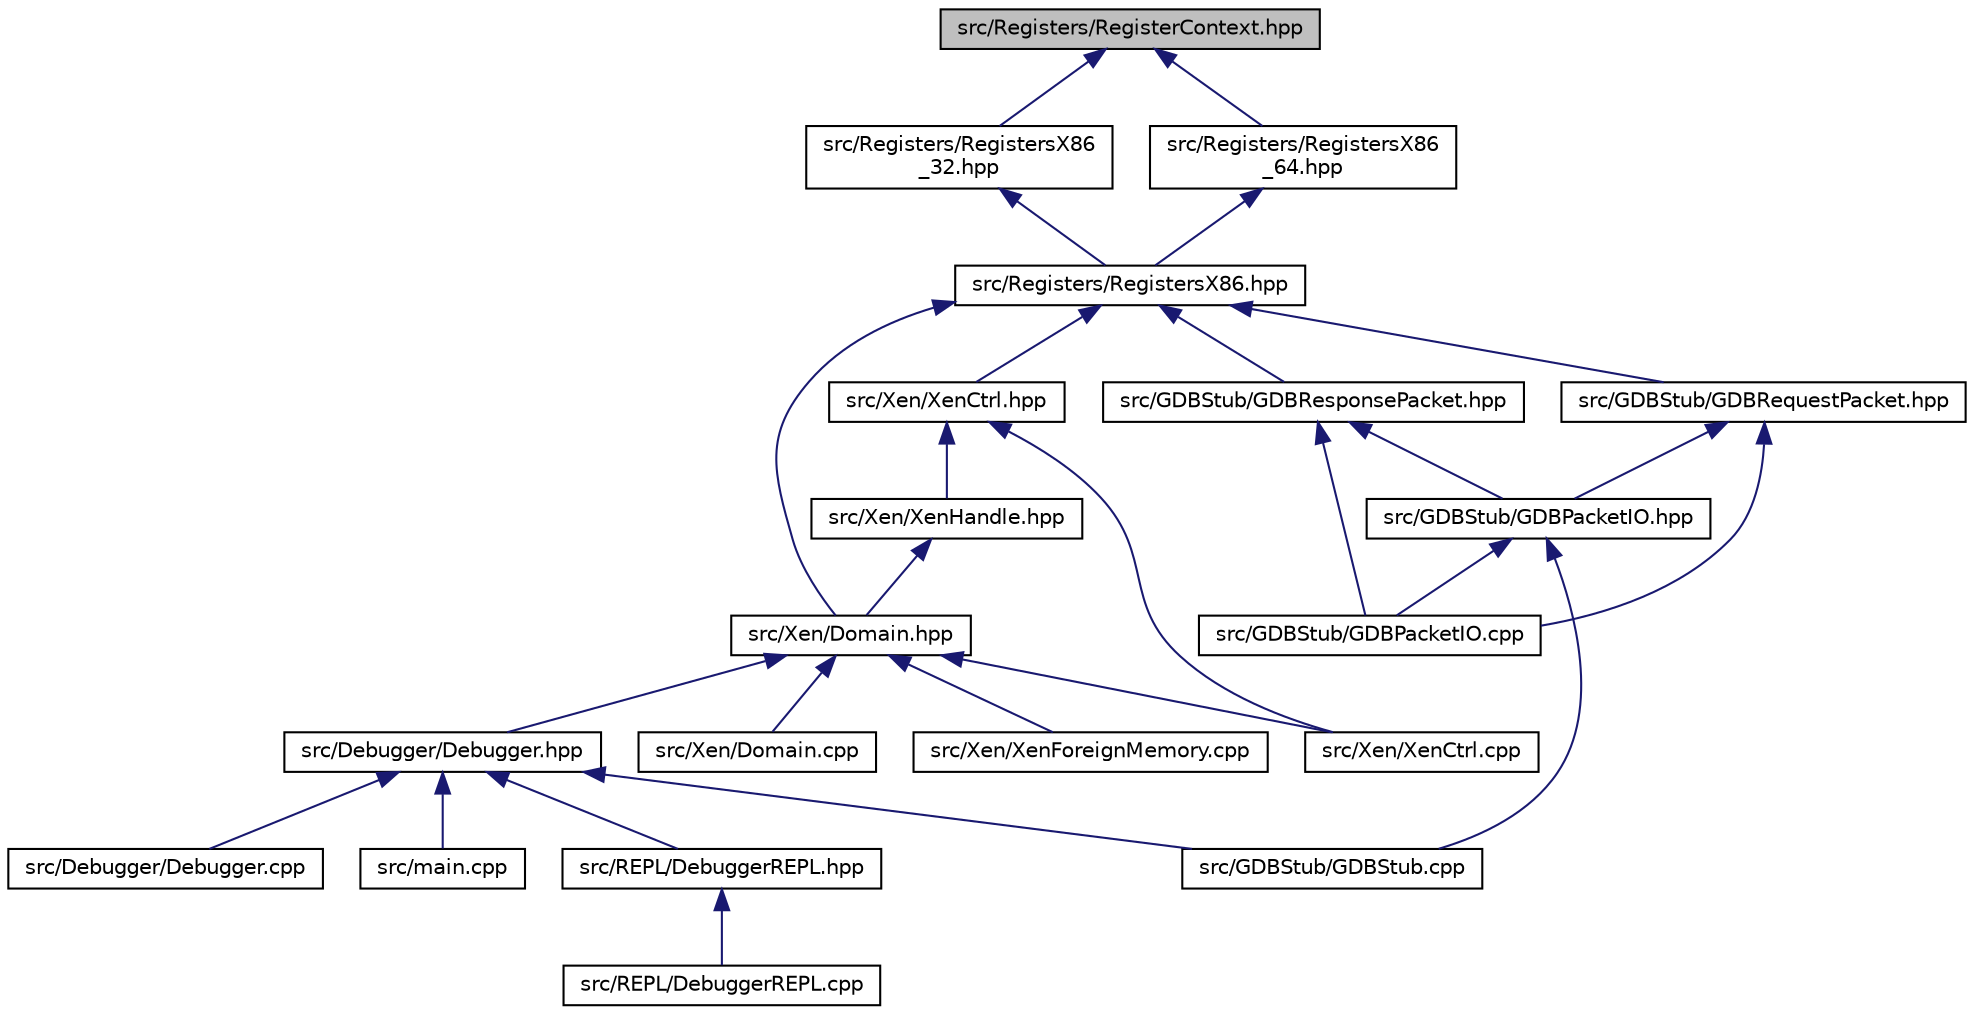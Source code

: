 digraph "src/Registers/RegisterContext.hpp"
{
  edge [fontname="Helvetica",fontsize="10",labelfontname="Helvetica",labelfontsize="10"];
  node [fontname="Helvetica",fontsize="10",shape=record];
  Node2 [label="src/Registers/RegisterContext.hpp",height=0.2,width=0.4,color="black", fillcolor="grey75", style="filled", fontcolor="black"];
  Node2 -> Node3 [dir="back",color="midnightblue",fontsize="10",style="solid",fontname="Helvetica"];
  Node3 [label="src/Registers/RegistersX86\l_32.hpp",height=0.2,width=0.4,color="black", fillcolor="white", style="filled",URL="$_registers_x86__32_8hpp.html"];
  Node3 -> Node4 [dir="back",color="midnightblue",fontsize="10",style="solid",fontname="Helvetica"];
  Node4 [label="src/Registers/RegistersX86.hpp",height=0.2,width=0.4,color="black", fillcolor="white", style="filled",URL="$_registers_x86_8hpp.html"];
  Node4 -> Node5 [dir="back",color="midnightblue",fontsize="10",style="solid",fontname="Helvetica"];
  Node5 [label="src/Xen/XenCtrl.hpp",height=0.2,width=0.4,color="black", fillcolor="white", style="filled",URL="$_xen_ctrl_8hpp.html"];
  Node5 -> Node6 [dir="back",color="midnightblue",fontsize="10",style="solid",fontname="Helvetica"];
  Node6 [label="src/Xen/XenHandle.hpp",height=0.2,width=0.4,color="black", fillcolor="white", style="filled",URL="$_xen_handle_8hpp.html"];
  Node6 -> Node7 [dir="back",color="midnightblue",fontsize="10",style="solid",fontname="Helvetica"];
  Node7 [label="src/Xen/Domain.hpp",height=0.2,width=0.4,color="black", fillcolor="white", style="filled",URL="$_domain_8hpp.html"];
  Node7 -> Node8 [dir="back",color="midnightblue",fontsize="10",style="solid",fontname="Helvetica"];
  Node8 [label="src/Debugger/Debugger.hpp",height=0.2,width=0.4,color="black", fillcolor="white", style="filled",URL="$_debugger_8hpp.html"];
  Node8 -> Node9 [dir="back",color="midnightblue",fontsize="10",style="solid",fontname="Helvetica"];
  Node9 [label="src/Debugger/Debugger.cpp",height=0.2,width=0.4,color="black", fillcolor="white", style="filled",URL="$_debugger_8cpp.html"];
  Node8 -> Node10 [dir="back",color="midnightblue",fontsize="10",style="solid",fontname="Helvetica"];
  Node10 [label="src/GDBStub/GDBStub.cpp",height=0.2,width=0.4,color="black", fillcolor="white", style="filled",URL="$_g_d_b_stub_8cpp.html"];
  Node8 -> Node11 [dir="back",color="midnightblue",fontsize="10",style="solid",fontname="Helvetica"];
  Node11 [label="src/main.cpp",height=0.2,width=0.4,color="black", fillcolor="white", style="filled",URL="$main_8cpp.html"];
  Node8 -> Node12 [dir="back",color="midnightblue",fontsize="10",style="solid",fontname="Helvetica"];
  Node12 [label="src/REPL/DebuggerREPL.hpp",height=0.2,width=0.4,color="black", fillcolor="white", style="filled",URL="$_debugger_r_e_p_l_8hpp.html"];
  Node12 -> Node13 [dir="back",color="midnightblue",fontsize="10",style="solid",fontname="Helvetica"];
  Node13 [label="src/REPL/DebuggerREPL.cpp",height=0.2,width=0.4,color="black", fillcolor="white", style="filled",URL="$_debugger_r_e_p_l_8cpp.html"];
  Node7 -> Node14 [dir="back",color="midnightblue",fontsize="10",style="solid",fontname="Helvetica"];
  Node14 [label="src/Xen/Domain.cpp",height=0.2,width=0.4,color="black", fillcolor="white", style="filled",URL="$_domain_8cpp.html"];
  Node7 -> Node15 [dir="back",color="midnightblue",fontsize="10",style="solid",fontname="Helvetica"];
  Node15 [label="src/Xen/XenCtrl.cpp",height=0.2,width=0.4,color="black", fillcolor="white", style="filled",URL="$_xen_ctrl_8cpp.html"];
  Node7 -> Node16 [dir="back",color="midnightblue",fontsize="10",style="solid",fontname="Helvetica"];
  Node16 [label="src/Xen/XenForeignMemory.cpp",height=0.2,width=0.4,color="black", fillcolor="white", style="filled",URL="$_xen_foreign_memory_8cpp.html"];
  Node5 -> Node15 [dir="back",color="midnightblue",fontsize="10",style="solid",fontname="Helvetica"];
  Node4 -> Node7 [dir="back",color="midnightblue",fontsize="10",style="solid",fontname="Helvetica"];
  Node4 -> Node17 [dir="back",color="midnightblue",fontsize="10",style="solid",fontname="Helvetica"];
  Node17 [label="src/GDBStub/GDBRequestPacket.hpp",height=0.2,width=0.4,color="black", fillcolor="white", style="filled",URL="$_g_d_b_request_packet_8hpp.html"];
  Node17 -> Node18 [dir="back",color="midnightblue",fontsize="10",style="solid",fontname="Helvetica"];
  Node18 [label="src/GDBStub/GDBPacketIO.hpp",height=0.2,width=0.4,color="black", fillcolor="white", style="filled",URL="$_g_d_b_packet_i_o_8hpp.html"];
  Node18 -> Node19 [dir="back",color="midnightblue",fontsize="10",style="solid",fontname="Helvetica"];
  Node19 [label="src/GDBStub/GDBPacketIO.cpp",height=0.2,width=0.4,color="black", fillcolor="white", style="filled",URL="$_g_d_b_packet_i_o_8cpp.html"];
  Node18 -> Node10 [dir="back",color="midnightblue",fontsize="10",style="solid",fontname="Helvetica"];
  Node17 -> Node19 [dir="back",color="midnightblue",fontsize="10",style="solid",fontname="Helvetica"];
  Node4 -> Node20 [dir="back",color="midnightblue",fontsize="10",style="solid",fontname="Helvetica"];
  Node20 [label="src/GDBStub/GDBResponsePacket.hpp",height=0.2,width=0.4,color="black", fillcolor="white", style="filled",URL="$_g_d_b_response_packet_8hpp.html"];
  Node20 -> Node18 [dir="back",color="midnightblue",fontsize="10",style="solid",fontname="Helvetica"];
  Node20 -> Node19 [dir="back",color="midnightblue",fontsize="10",style="solid",fontname="Helvetica"];
  Node2 -> Node21 [dir="back",color="midnightblue",fontsize="10",style="solid",fontname="Helvetica"];
  Node21 [label="src/Registers/RegistersX86\l_64.hpp",height=0.2,width=0.4,color="black", fillcolor="white", style="filled",URL="$_registers_x86__64_8hpp.html"];
  Node21 -> Node4 [dir="back",color="midnightblue",fontsize="10",style="solid",fontname="Helvetica"];
}
